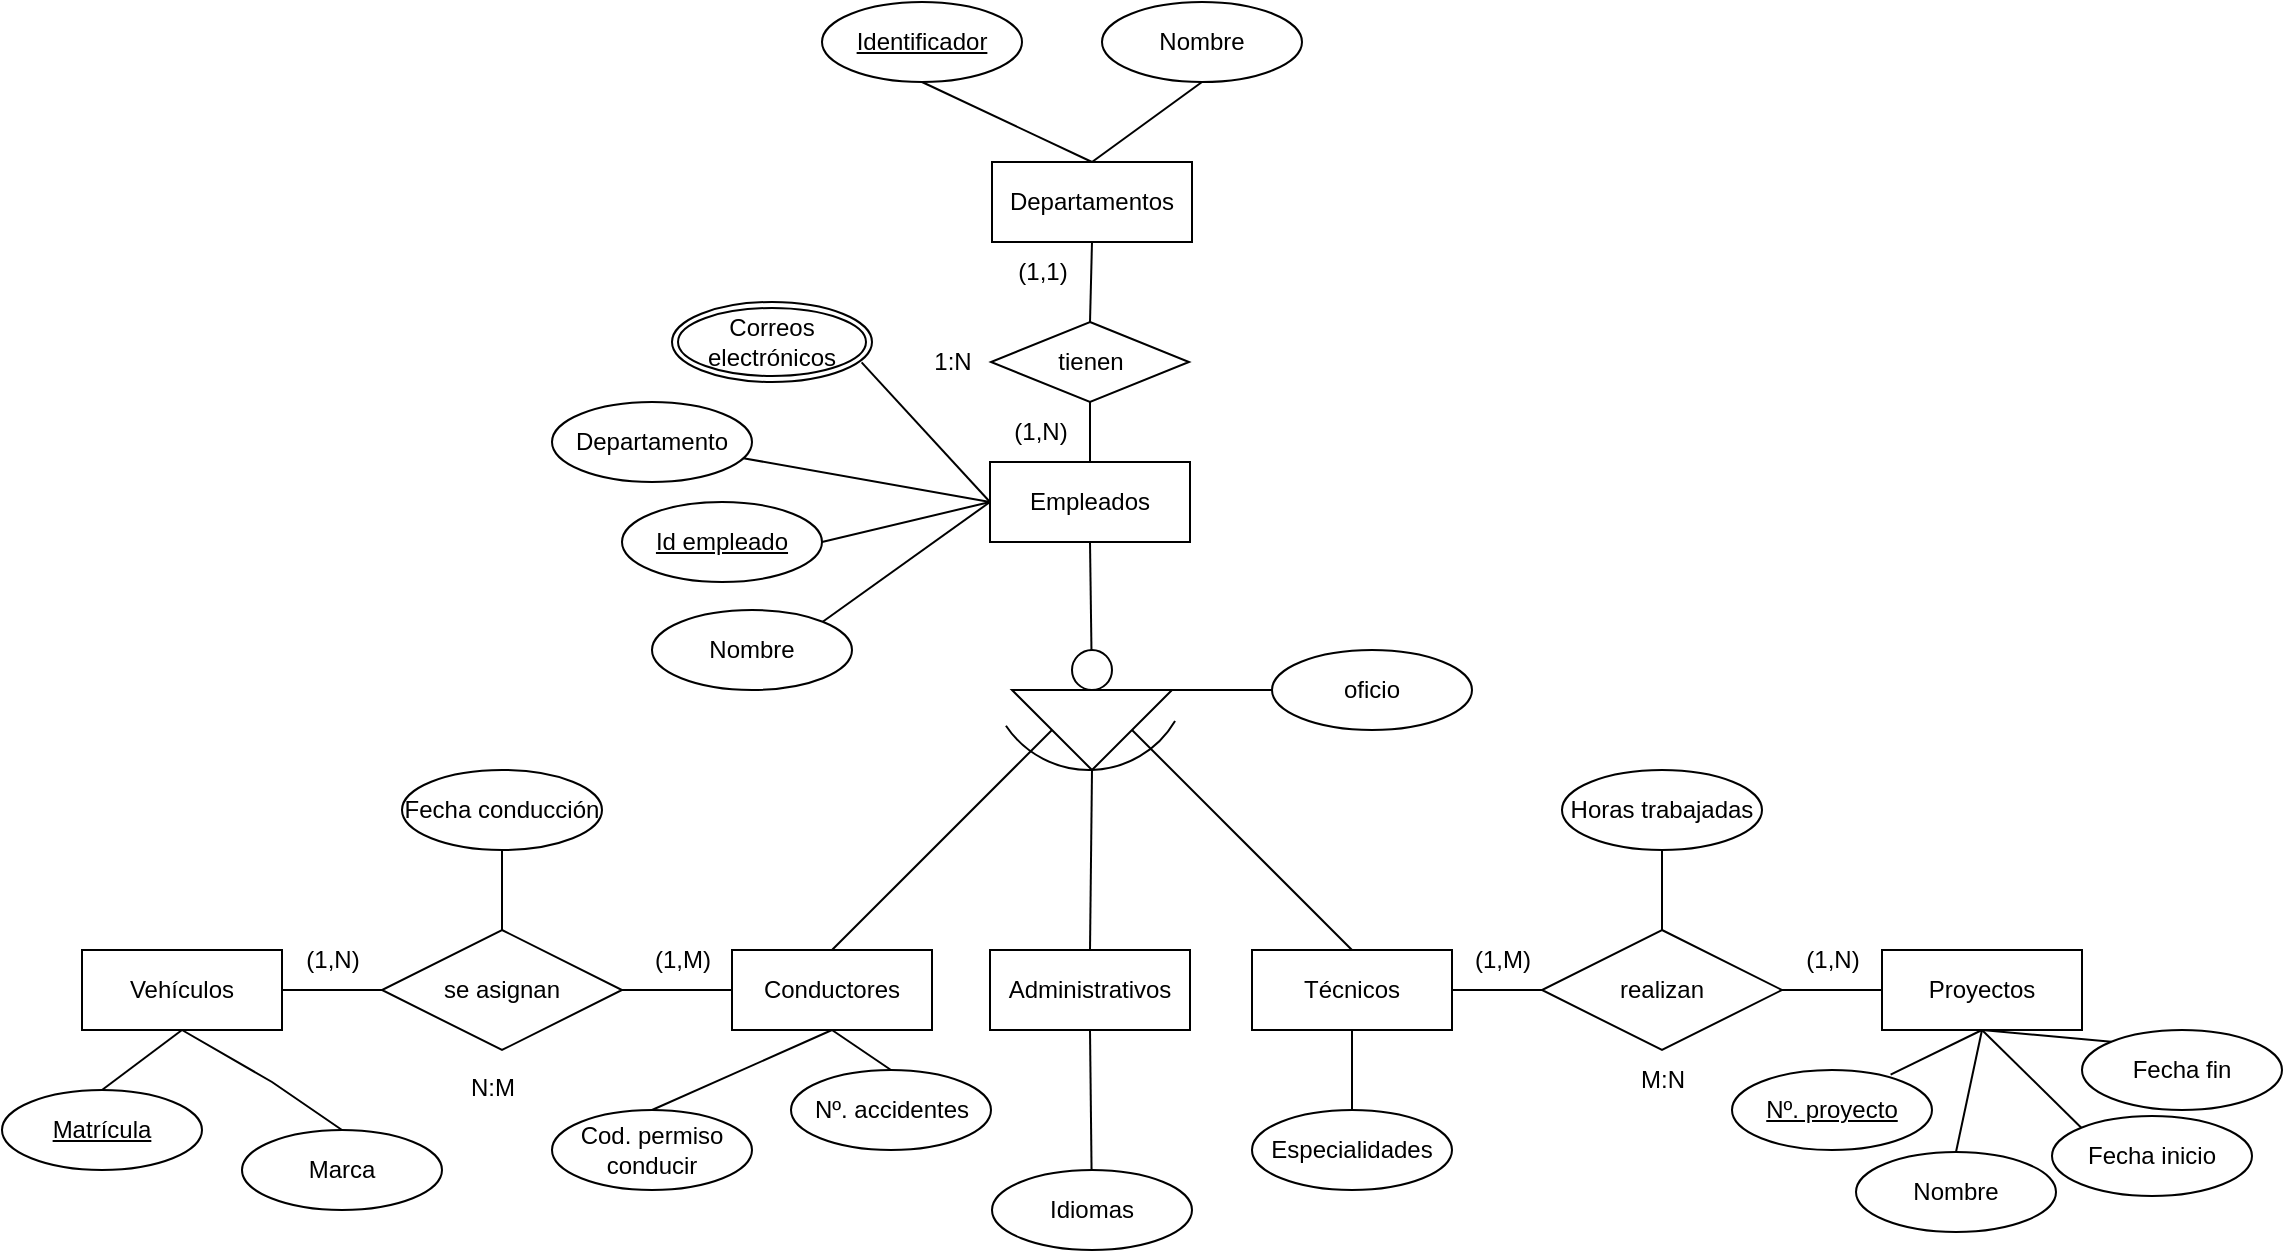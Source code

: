 <mxfile version="25.0.3">
  <diagram name="Page-1" id="_mwodajbnXfc841Qu6q9">
    <mxGraphModel dx="840" dy="456" grid="1" gridSize="10" guides="1" tooltips="1" connect="1" arrows="1" fold="1" page="1" pageScale="1" pageWidth="1169" pageHeight="827" math="0" shadow="0">
      <root>
        <mxCell id="0" />
        <mxCell id="1" parent="0" />
        <mxCell id="QOIxV5gKI9j92Xg-3ux--1" value="Departamentos" style="whiteSpace=wrap;html=1;align=center;" vertex="1" parent="1">
          <mxGeometry x="510" y="150" width="100" height="40" as="geometry" />
        </mxCell>
        <mxCell id="QOIxV5gKI9j92Xg-3ux--2" value="Nombre" style="ellipse;whiteSpace=wrap;html=1;align=center;" vertex="1" parent="1">
          <mxGeometry x="565" y="70" width="100" height="40" as="geometry" />
        </mxCell>
        <mxCell id="QOIxV5gKI9j92Xg-3ux--3" value="Identificador" style="ellipse;whiteSpace=wrap;html=1;align=center;fontStyle=4;" vertex="1" parent="1">
          <mxGeometry x="425" y="70" width="100" height="40" as="geometry" />
        </mxCell>
        <mxCell id="QOIxV5gKI9j92Xg-3ux--4" value="" style="endArrow=none;html=1;rounded=0;entryX=0.5;entryY=1;entryDx=0;entryDy=0;exitX=0.5;exitY=0;exitDx=0;exitDy=0;" edge="1" parent="1" source="QOIxV5gKI9j92Xg-3ux--1" target="QOIxV5gKI9j92Xg-3ux--3">
          <mxGeometry relative="1" as="geometry">
            <mxPoint x="475" y="170" as="sourcePoint" />
            <mxPoint x="635" y="170" as="targetPoint" />
          </mxGeometry>
        </mxCell>
        <mxCell id="QOIxV5gKI9j92Xg-3ux--5" value="" style="endArrow=none;html=1;rounded=0;entryX=0.5;entryY=1;entryDx=0;entryDy=0;exitX=0.5;exitY=0;exitDx=0;exitDy=0;" edge="1" parent="1" source="QOIxV5gKI9j92Xg-3ux--1" target="QOIxV5gKI9j92Xg-3ux--2">
          <mxGeometry relative="1" as="geometry">
            <mxPoint x="475" y="170" as="sourcePoint" />
            <mxPoint x="635" y="170" as="targetPoint" />
          </mxGeometry>
        </mxCell>
        <mxCell id="QOIxV5gKI9j92Xg-3ux--7" value="Id empleado" style="ellipse;whiteSpace=wrap;html=1;align=center;fontStyle=4;" vertex="1" parent="1">
          <mxGeometry x="325" y="320" width="100" height="40" as="geometry" />
        </mxCell>
        <mxCell id="QOIxV5gKI9j92Xg-3ux--8" value="Nombre" style="ellipse;whiteSpace=wrap;html=1;align=center;" vertex="1" parent="1">
          <mxGeometry x="340" y="374" width="100" height="40" as="geometry" />
        </mxCell>
        <mxCell id="QOIxV5gKI9j92Xg-3ux--9" value="Correos electrónicos" style="ellipse;shape=doubleEllipse;margin=3;whiteSpace=wrap;html=1;align=center;" vertex="1" parent="1">
          <mxGeometry x="350" y="220" width="100" height="40" as="geometry" />
        </mxCell>
        <mxCell id="QOIxV5gKI9j92Xg-3ux--10" value="Departamento" style="ellipse;whiteSpace=wrap;html=1;align=center;" vertex="1" parent="1">
          <mxGeometry x="290" y="270" width="100" height="40" as="geometry" />
        </mxCell>
        <mxCell id="QOIxV5gKI9j92Xg-3ux--11" value="" style="endArrow=none;html=1;rounded=0;exitX=0.948;exitY=0.754;exitDx=0;exitDy=0;entryX=0;entryY=0.5;entryDx=0;entryDy=0;exitPerimeter=0;" edge="1" parent="1" source="QOIxV5gKI9j92Xg-3ux--9" target="QOIxV5gKI9j92Xg-3ux--6">
          <mxGeometry relative="1" as="geometry">
            <mxPoint x="475" y="364" as="sourcePoint" />
            <mxPoint x="495" y="394" as="targetPoint" />
          </mxGeometry>
        </mxCell>
        <mxCell id="QOIxV5gKI9j92Xg-3ux--12" value="" style="endArrow=none;html=1;rounded=0;exitX=1;exitY=0.5;exitDx=0;exitDy=0;entryX=0;entryY=0.5;entryDx=0;entryDy=0;" edge="1" parent="1" source="QOIxV5gKI9j92Xg-3ux--7" target="QOIxV5gKI9j92Xg-3ux--6">
          <mxGeometry relative="1" as="geometry">
            <mxPoint x="475" y="364" as="sourcePoint" />
            <mxPoint x="635" y="364" as="targetPoint" />
          </mxGeometry>
        </mxCell>
        <mxCell id="QOIxV5gKI9j92Xg-3ux--13" value="" style="endArrow=none;html=1;rounded=0;entryX=1;entryY=0;entryDx=0;entryDy=0;exitX=0;exitY=0.5;exitDx=0;exitDy=0;" edge="1" parent="1" source="QOIxV5gKI9j92Xg-3ux--6" target="QOIxV5gKI9j92Xg-3ux--8">
          <mxGeometry relative="1" as="geometry">
            <mxPoint x="475" y="364" as="sourcePoint" />
            <mxPoint x="635" y="364" as="targetPoint" />
          </mxGeometry>
        </mxCell>
        <mxCell id="QOIxV5gKI9j92Xg-3ux--15" value="Cod. permiso conducir" style="ellipse;whiteSpace=wrap;html=1;align=center;" vertex="1" parent="1">
          <mxGeometry x="290" y="624" width="100" height="40" as="geometry" />
        </mxCell>
        <mxCell id="QOIxV5gKI9j92Xg-3ux--17" value="" style="verticalLabelPosition=bottom;verticalAlign=top;html=1;shape=mxgraph.basic.acute_triangle;dx=0.5;rotation=-180;" vertex="1" parent="1">
          <mxGeometry x="520" y="414" width="80" height="40" as="geometry" />
        </mxCell>
        <mxCell id="QOIxV5gKI9j92Xg-3ux--18" value="Conductores" style="whiteSpace=wrap;html=1;align=center;" vertex="1" parent="1">
          <mxGeometry x="380" y="544" width="100" height="40" as="geometry" />
        </mxCell>
        <mxCell id="QOIxV5gKI9j92Xg-3ux--19" value="Administrativos" style="whiteSpace=wrap;html=1;align=center;" vertex="1" parent="1">
          <mxGeometry x="509" y="544" width="100" height="40" as="geometry" />
        </mxCell>
        <mxCell id="QOIxV5gKI9j92Xg-3ux--20" value="Técnicos" style="whiteSpace=wrap;html=1;align=center;" vertex="1" parent="1">
          <mxGeometry x="640" y="544" width="100" height="40" as="geometry" />
        </mxCell>
        <mxCell id="QOIxV5gKI9j92Xg-3ux--22" value="Nº. accidentes" style="ellipse;whiteSpace=wrap;html=1;align=center;" vertex="1" parent="1">
          <mxGeometry x="409.5" y="604" width="100" height="40" as="geometry" />
        </mxCell>
        <mxCell id="QOIxV5gKI9j92Xg-3ux--24" value="Idiomas" style="ellipse;whiteSpace=wrap;html=1;align=center;" vertex="1" parent="1">
          <mxGeometry x="510" y="654" width="100" height="40" as="geometry" />
        </mxCell>
        <mxCell id="QOIxV5gKI9j92Xg-3ux--25" value="Especialidades" style="ellipse;whiteSpace=wrap;html=1;align=center;" vertex="1" parent="1">
          <mxGeometry x="640" y="624" width="100" height="40" as="geometry" />
        </mxCell>
        <mxCell id="QOIxV5gKI9j92Xg-3ux--26" value="" style="endArrow=none;html=1;rounded=0;exitX=0.5;exitY=1;exitDx=0;exitDy=0;entryX=0.5;entryY=1;entryDx=0;entryDy=0;entryPerimeter=0;" edge="1" parent="1" source="QOIxV5gKI9j92Xg-3ux--6" target="QOIxV5gKI9j92Xg-3ux--17">
          <mxGeometry relative="1" as="geometry">
            <mxPoint x="475" y="474" as="sourcePoint" />
            <mxPoint x="635" y="474" as="targetPoint" />
          </mxGeometry>
        </mxCell>
        <mxCell id="QOIxV5gKI9j92Xg-3ux--28" value="" style="endArrow=none;html=1;rounded=0;exitX=0.5;exitY=0;exitDx=0;exitDy=0;entryX=0;entryY=0;entryDx=60;entryDy=20;entryPerimeter=0;" edge="1" parent="1" source="QOIxV5gKI9j92Xg-3ux--18" target="QOIxV5gKI9j92Xg-3ux--17">
          <mxGeometry relative="1" as="geometry">
            <mxPoint x="475" y="474" as="sourcePoint" />
            <mxPoint x="635" y="474" as="targetPoint" />
          </mxGeometry>
        </mxCell>
        <mxCell id="QOIxV5gKI9j92Xg-3ux--29" value="" style="endArrow=none;html=1;rounded=0;entryX=0.5;entryY=0;entryDx=0;entryDy=0;exitX=0;exitY=0;exitDx=40;exitDy=0;exitPerimeter=0;" edge="1" parent="1" source="QOIxV5gKI9j92Xg-3ux--17" target="QOIxV5gKI9j92Xg-3ux--19">
          <mxGeometry relative="1" as="geometry">
            <mxPoint x="475" y="474" as="sourcePoint" />
            <mxPoint x="635" y="474" as="targetPoint" />
          </mxGeometry>
        </mxCell>
        <mxCell id="QOIxV5gKI9j92Xg-3ux--31" value="" style="endArrow=none;html=1;rounded=0;entryX=0.5;entryY=0;entryDx=0;entryDy=0;exitX=0;exitY=0;exitDx=20;exitDy=20;exitPerimeter=0;" edge="1" parent="1" source="QOIxV5gKI9j92Xg-3ux--17" target="QOIxV5gKI9j92Xg-3ux--20">
          <mxGeometry relative="1" as="geometry">
            <mxPoint x="475" y="474" as="sourcePoint" />
            <mxPoint x="635" y="474" as="targetPoint" />
          </mxGeometry>
        </mxCell>
        <mxCell id="QOIxV5gKI9j92Xg-3ux--37" value="" style="endArrow=none;html=1;rounded=0;entryX=0.5;entryY=1;entryDx=0;entryDy=0;exitX=0.5;exitY=0;exitDx=0;exitDy=0;" edge="1" parent="1" source="QOIxV5gKI9j92Xg-3ux--15" target="QOIxV5gKI9j92Xg-3ux--18">
          <mxGeometry relative="1" as="geometry">
            <mxPoint x="475" y="644" as="sourcePoint" />
            <mxPoint x="635" y="644" as="targetPoint" />
          </mxGeometry>
        </mxCell>
        <mxCell id="QOIxV5gKI9j92Xg-3ux--38" value="" style="endArrow=none;html=1;rounded=0;exitX=0.5;exitY=1;exitDx=0;exitDy=0;entryX=0.5;entryY=0;entryDx=0;entryDy=0;" edge="1" parent="1" source="QOIxV5gKI9j92Xg-3ux--18" target="QOIxV5gKI9j92Xg-3ux--22">
          <mxGeometry relative="1" as="geometry">
            <mxPoint x="475" y="644" as="sourcePoint" />
            <mxPoint x="635" y="644" as="targetPoint" />
          </mxGeometry>
        </mxCell>
        <mxCell id="QOIxV5gKI9j92Xg-3ux--39" value="" style="endArrow=none;html=1;rounded=0;exitX=0.5;exitY=1;exitDx=0;exitDy=0;" edge="1" parent="1" source="QOIxV5gKI9j92Xg-3ux--19" target="QOIxV5gKI9j92Xg-3ux--24">
          <mxGeometry relative="1" as="geometry">
            <mxPoint x="475" y="644" as="sourcePoint" />
            <mxPoint x="635" y="644" as="targetPoint" />
          </mxGeometry>
        </mxCell>
        <mxCell id="QOIxV5gKI9j92Xg-3ux--40" value="" style="endArrow=none;html=1;rounded=0;exitX=0.5;exitY=1;exitDx=0;exitDy=0;entryX=0.5;entryY=0;entryDx=0;entryDy=0;" edge="1" parent="1" source="QOIxV5gKI9j92Xg-3ux--20" target="QOIxV5gKI9j92Xg-3ux--25">
          <mxGeometry relative="1" as="geometry">
            <mxPoint x="475" y="644" as="sourcePoint" />
            <mxPoint x="635" y="644" as="targetPoint" />
          </mxGeometry>
        </mxCell>
        <mxCell id="QOIxV5gKI9j92Xg-3ux--44" value="Vehículos" style="whiteSpace=wrap;html=1;align=center;" vertex="1" parent="1">
          <mxGeometry x="55" y="544" width="100" height="40" as="geometry" />
        </mxCell>
        <mxCell id="QOIxV5gKI9j92Xg-3ux--45" value="Marca" style="ellipse;whiteSpace=wrap;html=1;align=center;" vertex="1" parent="1">
          <mxGeometry x="135" y="634" width="100" height="40" as="geometry" />
        </mxCell>
        <mxCell id="QOIxV5gKI9j92Xg-3ux--46" value="Matrícula" style="ellipse;whiteSpace=wrap;html=1;align=center;fontStyle=4;" vertex="1" parent="1">
          <mxGeometry x="15" y="614" width="100" height="40" as="geometry" />
        </mxCell>
        <mxCell id="QOIxV5gKI9j92Xg-3ux--47" value="" style="endArrow=none;html=1;rounded=0;exitX=1;exitY=0.5;exitDx=0;exitDy=0;entryX=0;entryY=0.5;entryDx=0;entryDy=0;" edge="1" parent="1" source="QOIxV5gKI9j92Xg-3ux--44" target="QOIxV5gKI9j92Xg-3ux--18">
          <mxGeometry relative="1" as="geometry">
            <mxPoint x="235" y="674" as="sourcePoint" />
            <mxPoint x="395" y="674" as="targetPoint" />
          </mxGeometry>
        </mxCell>
        <mxCell id="QOIxV5gKI9j92Xg-3ux--85" value="Text" style="edgeLabel;html=1;align=center;verticalAlign=middle;resizable=0;points=[];" vertex="1" connectable="0" parent="QOIxV5gKI9j92Xg-3ux--47">
          <mxGeometry x="-0.065" y="3" relative="1" as="geometry">
            <mxPoint as="offset" />
          </mxGeometry>
        </mxCell>
        <mxCell id="QOIxV5gKI9j92Xg-3ux--48" value="se asignan" style="shape=rhombus;perimeter=rhombusPerimeter;whiteSpace=wrap;html=1;align=center;" vertex="1" parent="1">
          <mxGeometry x="205" y="534" width="120" height="60" as="geometry" />
        </mxCell>
        <mxCell id="QOIxV5gKI9j92Xg-3ux--49" value="" style="endArrow=none;html=1;rounded=0;exitX=0.5;exitY=0;exitDx=0;exitDy=0;entryX=0.5;entryY=1;entryDx=0;entryDy=0;" edge="1" parent="1" source="QOIxV5gKI9j92Xg-3ux--46" target="QOIxV5gKI9j92Xg-3ux--44">
          <mxGeometry relative="1" as="geometry">
            <mxPoint x="235" y="674" as="sourcePoint" />
            <mxPoint x="395" y="674" as="targetPoint" />
          </mxGeometry>
        </mxCell>
        <mxCell id="QOIxV5gKI9j92Xg-3ux--50" value="" style="endArrow=none;html=1;rounded=0;exitX=0.5;exitY=0;exitDx=0;exitDy=0;entryX=0.5;entryY=1;entryDx=0;entryDy=0;" edge="1" parent="1" source="QOIxV5gKI9j92Xg-3ux--45" target="QOIxV5gKI9j92Xg-3ux--44">
          <mxGeometry relative="1" as="geometry">
            <mxPoint x="235" y="674" as="sourcePoint" />
            <mxPoint x="395" y="674" as="targetPoint" />
            <Array as="points">
              <mxPoint x="150" y="610" />
            </Array>
          </mxGeometry>
        </mxCell>
        <mxCell id="QOIxV5gKI9j92Xg-3ux--51" value="Fecha conducción" style="ellipse;whiteSpace=wrap;html=1;align=center;" vertex="1" parent="1">
          <mxGeometry x="215" y="454" width="100" height="40" as="geometry" />
        </mxCell>
        <mxCell id="QOIxV5gKI9j92Xg-3ux--52" value="" style="endArrow=none;html=1;rounded=0;exitX=0.5;exitY=1;exitDx=0;exitDy=0;entryX=0.5;entryY=0;entryDx=0;entryDy=0;" edge="1" parent="1" source="QOIxV5gKI9j92Xg-3ux--51" target="QOIxV5gKI9j92Xg-3ux--48">
          <mxGeometry relative="1" as="geometry">
            <mxPoint x="255" y="504" as="sourcePoint" />
            <mxPoint x="255" y="534" as="targetPoint" />
          </mxGeometry>
        </mxCell>
        <mxCell id="QOIxV5gKI9j92Xg-3ux--53" value="Proyectos" style="whiteSpace=wrap;html=1;align=center;" vertex="1" parent="1">
          <mxGeometry x="955" y="544" width="100" height="40" as="geometry" />
        </mxCell>
        <mxCell id="QOIxV5gKI9j92Xg-3ux--54" value="" style="endArrow=none;html=1;rounded=0;entryX=0;entryY=0.5;entryDx=0;entryDy=0;exitX=1;exitY=0.5;exitDx=0;exitDy=0;" edge="1" parent="1" source="QOIxV5gKI9j92Xg-3ux--55" target="QOIxV5gKI9j92Xg-3ux--53">
          <mxGeometry relative="1" as="geometry">
            <mxPoint x="715" y="654" as="sourcePoint" />
            <mxPoint x="875" y="654" as="targetPoint" />
          </mxGeometry>
        </mxCell>
        <mxCell id="QOIxV5gKI9j92Xg-3ux--56" value="Nº. proyecto" style="ellipse;whiteSpace=wrap;html=1;align=center;fontStyle=4;" vertex="1" parent="1">
          <mxGeometry x="880" y="604" width="100" height="40" as="geometry" />
        </mxCell>
        <mxCell id="QOIxV5gKI9j92Xg-3ux--57" value="Nombre" style="ellipse;whiteSpace=wrap;html=1;align=center;" vertex="1" parent="1">
          <mxGeometry x="942" y="645" width="100" height="40" as="geometry" />
        </mxCell>
        <mxCell id="QOIxV5gKI9j92Xg-3ux--58" value="Fecha inicio" style="ellipse;whiteSpace=wrap;html=1;align=center;" vertex="1" parent="1">
          <mxGeometry x="1040" y="627" width="100" height="40" as="geometry" />
        </mxCell>
        <mxCell id="QOIxV5gKI9j92Xg-3ux--59" value="Fecha fin" style="ellipse;whiteSpace=wrap;html=1;align=center;" vertex="1" parent="1">
          <mxGeometry x="1055" y="584" width="100" height="40" as="geometry" />
        </mxCell>
        <mxCell id="QOIxV5gKI9j92Xg-3ux--60" value="" style="endArrow=none;html=1;rounded=0;entryX=0.5;entryY=1;entryDx=0;entryDy=0;exitX=0.793;exitY=0.058;exitDx=0;exitDy=0;exitPerimeter=0;" edge="1" parent="1" source="QOIxV5gKI9j92Xg-3ux--56" target="QOIxV5gKI9j92Xg-3ux--53">
          <mxGeometry relative="1" as="geometry">
            <mxPoint x="715" y="654" as="sourcePoint" />
            <mxPoint x="875" y="654" as="targetPoint" />
          </mxGeometry>
        </mxCell>
        <mxCell id="QOIxV5gKI9j92Xg-3ux--61" value="" style="endArrow=none;html=1;rounded=0;entryX=0.5;entryY=1;entryDx=0;entryDy=0;exitX=0.5;exitY=0;exitDx=0;exitDy=0;" edge="1" parent="1" source="QOIxV5gKI9j92Xg-3ux--57" target="QOIxV5gKI9j92Xg-3ux--53">
          <mxGeometry relative="1" as="geometry">
            <mxPoint x="715" y="654" as="sourcePoint" />
            <mxPoint x="875" y="654" as="targetPoint" />
          </mxGeometry>
        </mxCell>
        <mxCell id="QOIxV5gKI9j92Xg-3ux--62" value="" style="endArrow=none;html=1;rounded=0;exitX=0;exitY=0;exitDx=0;exitDy=0;entryX=0.5;entryY=1;entryDx=0;entryDy=0;" edge="1" parent="1" source="QOIxV5gKI9j92Xg-3ux--58" target="QOIxV5gKI9j92Xg-3ux--53">
          <mxGeometry relative="1" as="geometry">
            <mxPoint x="715" y="654" as="sourcePoint" />
            <mxPoint x="875" y="654" as="targetPoint" />
          </mxGeometry>
        </mxCell>
        <mxCell id="QOIxV5gKI9j92Xg-3ux--63" value="" style="endArrow=none;html=1;rounded=0;entryX=0.5;entryY=1;entryDx=0;entryDy=0;exitX=0;exitY=0;exitDx=0;exitDy=0;" edge="1" parent="1" source="QOIxV5gKI9j92Xg-3ux--59" target="QOIxV5gKI9j92Xg-3ux--53">
          <mxGeometry relative="1" as="geometry">
            <mxPoint x="715" y="654" as="sourcePoint" />
            <mxPoint x="875" y="654" as="targetPoint" />
          </mxGeometry>
        </mxCell>
        <mxCell id="QOIxV5gKI9j92Xg-3ux--64" value="Horas trabajadas" style="ellipse;whiteSpace=wrap;html=1;align=center;" vertex="1" parent="1">
          <mxGeometry x="795" y="454" width="100" height="40" as="geometry" />
        </mxCell>
        <mxCell id="QOIxV5gKI9j92Xg-3ux--65" value="" style="endArrow=none;html=1;rounded=0;entryX=0.5;entryY=0;entryDx=0;entryDy=0;exitX=0.5;exitY=1;exitDx=0;exitDy=0;" edge="1" parent="1" source="QOIxV5gKI9j92Xg-3ux--64" target="QOIxV5gKI9j92Xg-3ux--55">
          <mxGeometry relative="1" as="geometry">
            <mxPoint x="645" y="554" as="sourcePoint" />
            <mxPoint x="805" y="554" as="targetPoint" />
          </mxGeometry>
        </mxCell>
        <mxCell id="QOIxV5gKI9j92Xg-3ux--71" value="" style="endArrow=none;html=1;rounded=0;exitX=0.5;exitY=1;exitDx=0;exitDy=0;entryX=0.5;entryY=0;entryDx=0;entryDy=0;" edge="1" parent="1" source="QOIxV5gKI9j92Xg-3ux--72" target="QOIxV5gKI9j92Xg-3ux--6">
          <mxGeometry relative="1" as="geometry">
            <mxPoint x="551" y="190" as="sourcePoint" />
            <mxPoint x="610" y="270" as="targetPoint" />
          </mxGeometry>
        </mxCell>
        <mxCell id="QOIxV5gKI9j92Xg-3ux--6" value="Empleados" style="whiteSpace=wrap;html=1;align=center;" vertex="1" parent="1">
          <mxGeometry x="509" y="300" width="100" height="40" as="geometry" />
        </mxCell>
        <mxCell id="QOIxV5gKI9j92Xg-3ux--73" value="" style="endArrow=none;html=1;rounded=0;exitX=0;exitY=0.5;exitDx=0;exitDy=0;" edge="1" parent="1" source="QOIxV5gKI9j92Xg-3ux--6" target="QOIxV5gKI9j92Xg-3ux--10">
          <mxGeometry relative="1" as="geometry">
            <mxPoint x="530" y="300" as="sourcePoint" />
            <mxPoint x="690" y="300" as="targetPoint" />
          </mxGeometry>
        </mxCell>
        <mxCell id="QOIxV5gKI9j92Xg-3ux--77" value="" style="endArrow=none;html=1;rounded=0;entryX=0;entryY=0.5;entryDx=0;entryDy=0;exitX=1;exitY=0.5;exitDx=0;exitDy=0;" edge="1" parent="1" source="QOIxV5gKI9j92Xg-3ux--20" target="QOIxV5gKI9j92Xg-3ux--55">
          <mxGeometry relative="1" as="geometry">
            <mxPoint x="740" y="564" as="sourcePoint" />
            <mxPoint x="955" y="564" as="targetPoint" />
          </mxGeometry>
        </mxCell>
        <mxCell id="QOIxV5gKI9j92Xg-3ux--55" value="realizan" style="shape=rhombus;perimeter=rhombusPerimeter;whiteSpace=wrap;html=1;align=center;" vertex="1" parent="1">
          <mxGeometry x="785" y="534" width="120" height="60" as="geometry" />
        </mxCell>
        <mxCell id="QOIxV5gKI9j92Xg-3ux--78" value="(1,1)" style="text;html=1;align=center;verticalAlign=middle;resizable=0;points=[];autosize=1;strokeColor=none;fillColor=none;" vertex="1" parent="1">
          <mxGeometry x="510" y="190" width="50" height="30" as="geometry" />
        </mxCell>
        <mxCell id="QOIxV5gKI9j92Xg-3ux--79" value="" style="endArrow=none;html=1;rounded=0;exitX=0.5;exitY=1;exitDx=0;exitDy=0;entryX=0.5;entryY=0;entryDx=0;entryDy=0;" edge="1" parent="1" source="QOIxV5gKI9j92Xg-3ux--1" target="QOIxV5gKI9j92Xg-3ux--72">
          <mxGeometry relative="1" as="geometry">
            <mxPoint x="560" y="190" as="sourcePoint" />
            <mxPoint x="559" y="300" as="targetPoint" />
          </mxGeometry>
        </mxCell>
        <mxCell id="QOIxV5gKI9j92Xg-3ux--72" value="tienen" style="shape=rhombus;perimeter=rhombusPerimeter;whiteSpace=wrap;html=1;align=center;" vertex="1" parent="1">
          <mxGeometry x="509.5" y="230" width="99" height="40" as="geometry" />
        </mxCell>
        <mxCell id="QOIxV5gKI9j92Xg-3ux--80" value="(1,N)" style="text;html=1;align=center;verticalAlign=middle;resizable=0;points=[];autosize=1;strokeColor=none;fillColor=none;" vertex="1" parent="1">
          <mxGeometry x="509" y="270" width="50" height="30" as="geometry" />
        </mxCell>
        <mxCell id="QOIxV5gKI9j92Xg-3ux--81" value="1:N" style="text;html=1;align=center;verticalAlign=middle;resizable=0;points=[];autosize=1;strokeColor=none;fillColor=none;" vertex="1" parent="1">
          <mxGeometry x="470" y="235" width="40" height="30" as="geometry" />
        </mxCell>
        <mxCell id="QOIxV5gKI9j92Xg-3ux--82" value="(1,N)" style="text;html=1;align=center;verticalAlign=middle;resizable=0;points=[];autosize=1;strokeColor=none;fillColor=none;" vertex="1" parent="1">
          <mxGeometry x="155" y="534" width="50" height="30" as="geometry" />
        </mxCell>
        <mxCell id="QOIxV5gKI9j92Xg-3ux--83" value="(1,M&lt;span style=&quot;background-color: initial;&quot;&gt;)&lt;/span&gt;" style="text;html=1;align=center;verticalAlign=middle;resizable=0;points=[];autosize=1;strokeColor=none;fillColor=none;" vertex="1" parent="1">
          <mxGeometry x="330" y="534" width="50" height="30" as="geometry" />
        </mxCell>
        <mxCell id="QOIxV5gKI9j92Xg-3ux--86" value="N:M" style="text;html=1;align=center;verticalAlign=middle;resizable=0;points=[];autosize=1;strokeColor=none;fillColor=none;" vertex="1" parent="1">
          <mxGeometry x="235" y="598" width="50" height="30" as="geometry" />
        </mxCell>
        <mxCell id="QOIxV5gKI9j92Xg-3ux--87" value="(1,N)" style="text;html=1;align=center;verticalAlign=middle;resizable=0;points=[];autosize=1;strokeColor=none;fillColor=none;" vertex="1" parent="1">
          <mxGeometry x="905" y="534" width="50" height="30" as="geometry" />
        </mxCell>
        <mxCell id="QOIxV5gKI9j92Xg-3ux--88" value="(1,M)" style="text;html=1;align=center;verticalAlign=middle;resizable=0;points=[];autosize=1;strokeColor=none;fillColor=none;" vertex="1" parent="1">
          <mxGeometry x="740" y="534" width="50" height="30" as="geometry" />
        </mxCell>
        <mxCell id="QOIxV5gKI9j92Xg-3ux--89" value="M:N" style="text;html=1;align=center;verticalAlign=middle;resizable=0;points=[];autosize=1;strokeColor=none;fillColor=none;" vertex="1" parent="1">
          <mxGeometry x="820" y="594" width="50" height="30" as="geometry" />
        </mxCell>
        <mxCell id="QOIxV5gKI9j92Xg-3ux--90" value="oficio" style="ellipse;whiteSpace=wrap;html=1;align=center;" vertex="1" parent="1">
          <mxGeometry x="650" y="394" width="100" height="40" as="geometry" />
        </mxCell>
        <mxCell id="QOIxV5gKI9j92Xg-3ux--94" value="" style="endArrow=none;html=1;rounded=0;entryX=0;entryY=0.5;entryDx=0;entryDy=0;exitX=0;exitY=1;exitDx=0;exitDy=0;exitPerimeter=0;" edge="1" parent="1" source="QOIxV5gKI9j92Xg-3ux--17" target="QOIxV5gKI9j92Xg-3ux--90">
          <mxGeometry relative="1" as="geometry">
            <mxPoint x="410" y="390" as="sourcePoint" />
            <mxPoint x="570" y="390" as="targetPoint" />
          </mxGeometry>
        </mxCell>
        <mxCell id="QOIxV5gKI9j92Xg-3ux--95" value="" style="verticalLabelPosition=bottom;verticalAlign=top;html=1;shape=mxgraph.basic.arc;startAngle=0.585;endAngle=0.906;rotation=-90;" vertex="1" parent="1">
          <mxGeometry x="508.5" y="354" width="100" height="100" as="geometry" />
        </mxCell>
        <mxCell id="QOIxV5gKI9j92Xg-3ux--96" value="" style="ellipse;whiteSpace=wrap;html=1;aspect=fixed;" vertex="1" parent="1">
          <mxGeometry x="550" y="394" width="20" height="20" as="geometry" />
        </mxCell>
      </root>
    </mxGraphModel>
  </diagram>
</mxfile>
